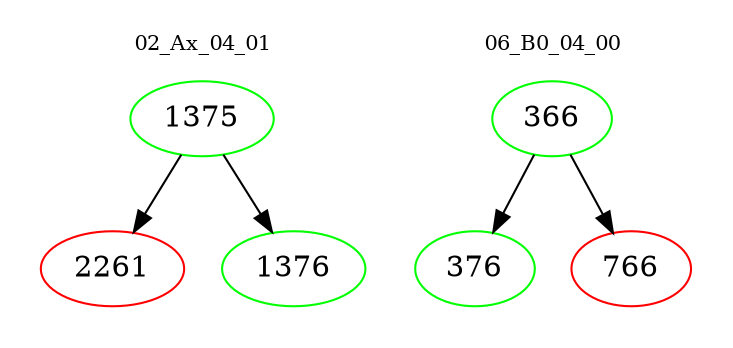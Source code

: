 digraph{
subgraph cluster_0 {
color = white
label = "02_Ax_04_01";
fontsize=10;
T0_1375 [label="1375", color="green"]
T0_1375 -> T0_2261 [color="black"]
T0_2261 [label="2261", color="red"]
T0_1375 -> T0_1376 [color="black"]
T0_1376 [label="1376", color="green"]
}
subgraph cluster_1 {
color = white
label = "06_B0_04_00";
fontsize=10;
T1_366 [label="366", color="green"]
T1_366 -> T1_376 [color="black"]
T1_376 [label="376", color="green"]
T1_366 -> T1_766 [color="black"]
T1_766 [label="766", color="red"]
}
}
